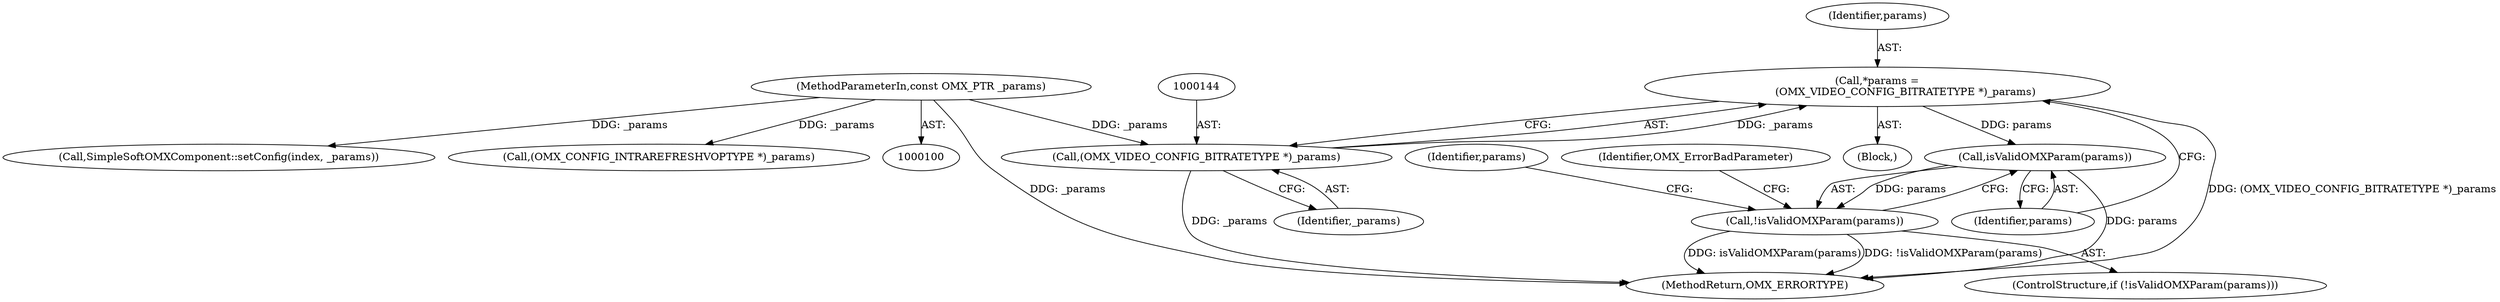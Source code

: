 digraph "0_Android_295c883fe3105b19bcd0f9e07d54c6b589fc5bff_16@pointer" {
"1000141" [label="(Call,*params =\n                 (OMX_VIDEO_CONFIG_BITRATETYPE *)_params)"];
"1000143" [label="(Call,(OMX_VIDEO_CONFIG_BITRATETYPE *)_params)"];
"1000102" [label="(MethodParameterIn,const OMX_PTR _params)"];
"1000148" [label="(Call,isValidOMXParam(params))"];
"1000147" [label="(Call,!isValidOMXParam(params))"];
"1000146" [label="(ControlStructure,if (!isValidOMXParam(params)))"];
"1000145" [label="(Identifier,_params)"];
"1000149" [label="(Identifier,params)"];
"1000156" [label="(Identifier,params)"];
"1000148" [label="(Call,isValidOMXParam(params))"];
"1000184" [label="(MethodReturn,OMX_ERRORTYPE)"];
"1000141" [label="(Call,*params =\n                 (OMX_VIDEO_CONFIG_BITRATETYPE *)_params)"];
"1000102" [label="(MethodParameterIn,const OMX_PTR _params)"];
"1000181" [label="(Call,SimpleSoftOMXComponent::setConfig(index, _params))"];
"1000152" [label="(Identifier,OMX_ErrorBadParameter)"];
"1000147" [label="(Call,!isValidOMXParam(params))"];
"1000143" [label="(Call,(OMX_VIDEO_CONFIG_BITRATETYPE *)_params)"];
"1000139" [label="(Block,)"];
"1000142" [label="(Identifier,params)"];
"1000112" [label="(Call,(OMX_CONFIG_INTRAREFRESHVOPTYPE *)_params)"];
"1000141" -> "1000139"  [label="AST: "];
"1000141" -> "1000143"  [label="CFG: "];
"1000142" -> "1000141"  [label="AST: "];
"1000143" -> "1000141"  [label="AST: "];
"1000149" -> "1000141"  [label="CFG: "];
"1000141" -> "1000184"  [label="DDG: (OMX_VIDEO_CONFIG_BITRATETYPE *)_params"];
"1000143" -> "1000141"  [label="DDG: _params"];
"1000141" -> "1000148"  [label="DDG: params"];
"1000143" -> "1000145"  [label="CFG: "];
"1000144" -> "1000143"  [label="AST: "];
"1000145" -> "1000143"  [label="AST: "];
"1000143" -> "1000184"  [label="DDG: _params"];
"1000102" -> "1000143"  [label="DDG: _params"];
"1000102" -> "1000100"  [label="AST: "];
"1000102" -> "1000184"  [label="DDG: _params"];
"1000102" -> "1000112"  [label="DDG: _params"];
"1000102" -> "1000181"  [label="DDG: _params"];
"1000148" -> "1000147"  [label="AST: "];
"1000148" -> "1000149"  [label="CFG: "];
"1000149" -> "1000148"  [label="AST: "];
"1000147" -> "1000148"  [label="CFG: "];
"1000148" -> "1000184"  [label="DDG: params"];
"1000148" -> "1000147"  [label="DDG: params"];
"1000147" -> "1000146"  [label="AST: "];
"1000152" -> "1000147"  [label="CFG: "];
"1000156" -> "1000147"  [label="CFG: "];
"1000147" -> "1000184"  [label="DDG: isValidOMXParam(params)"];
"1000147" -> "1000184"  [label="DDG: !isValidOMXParam(params)"];
}

